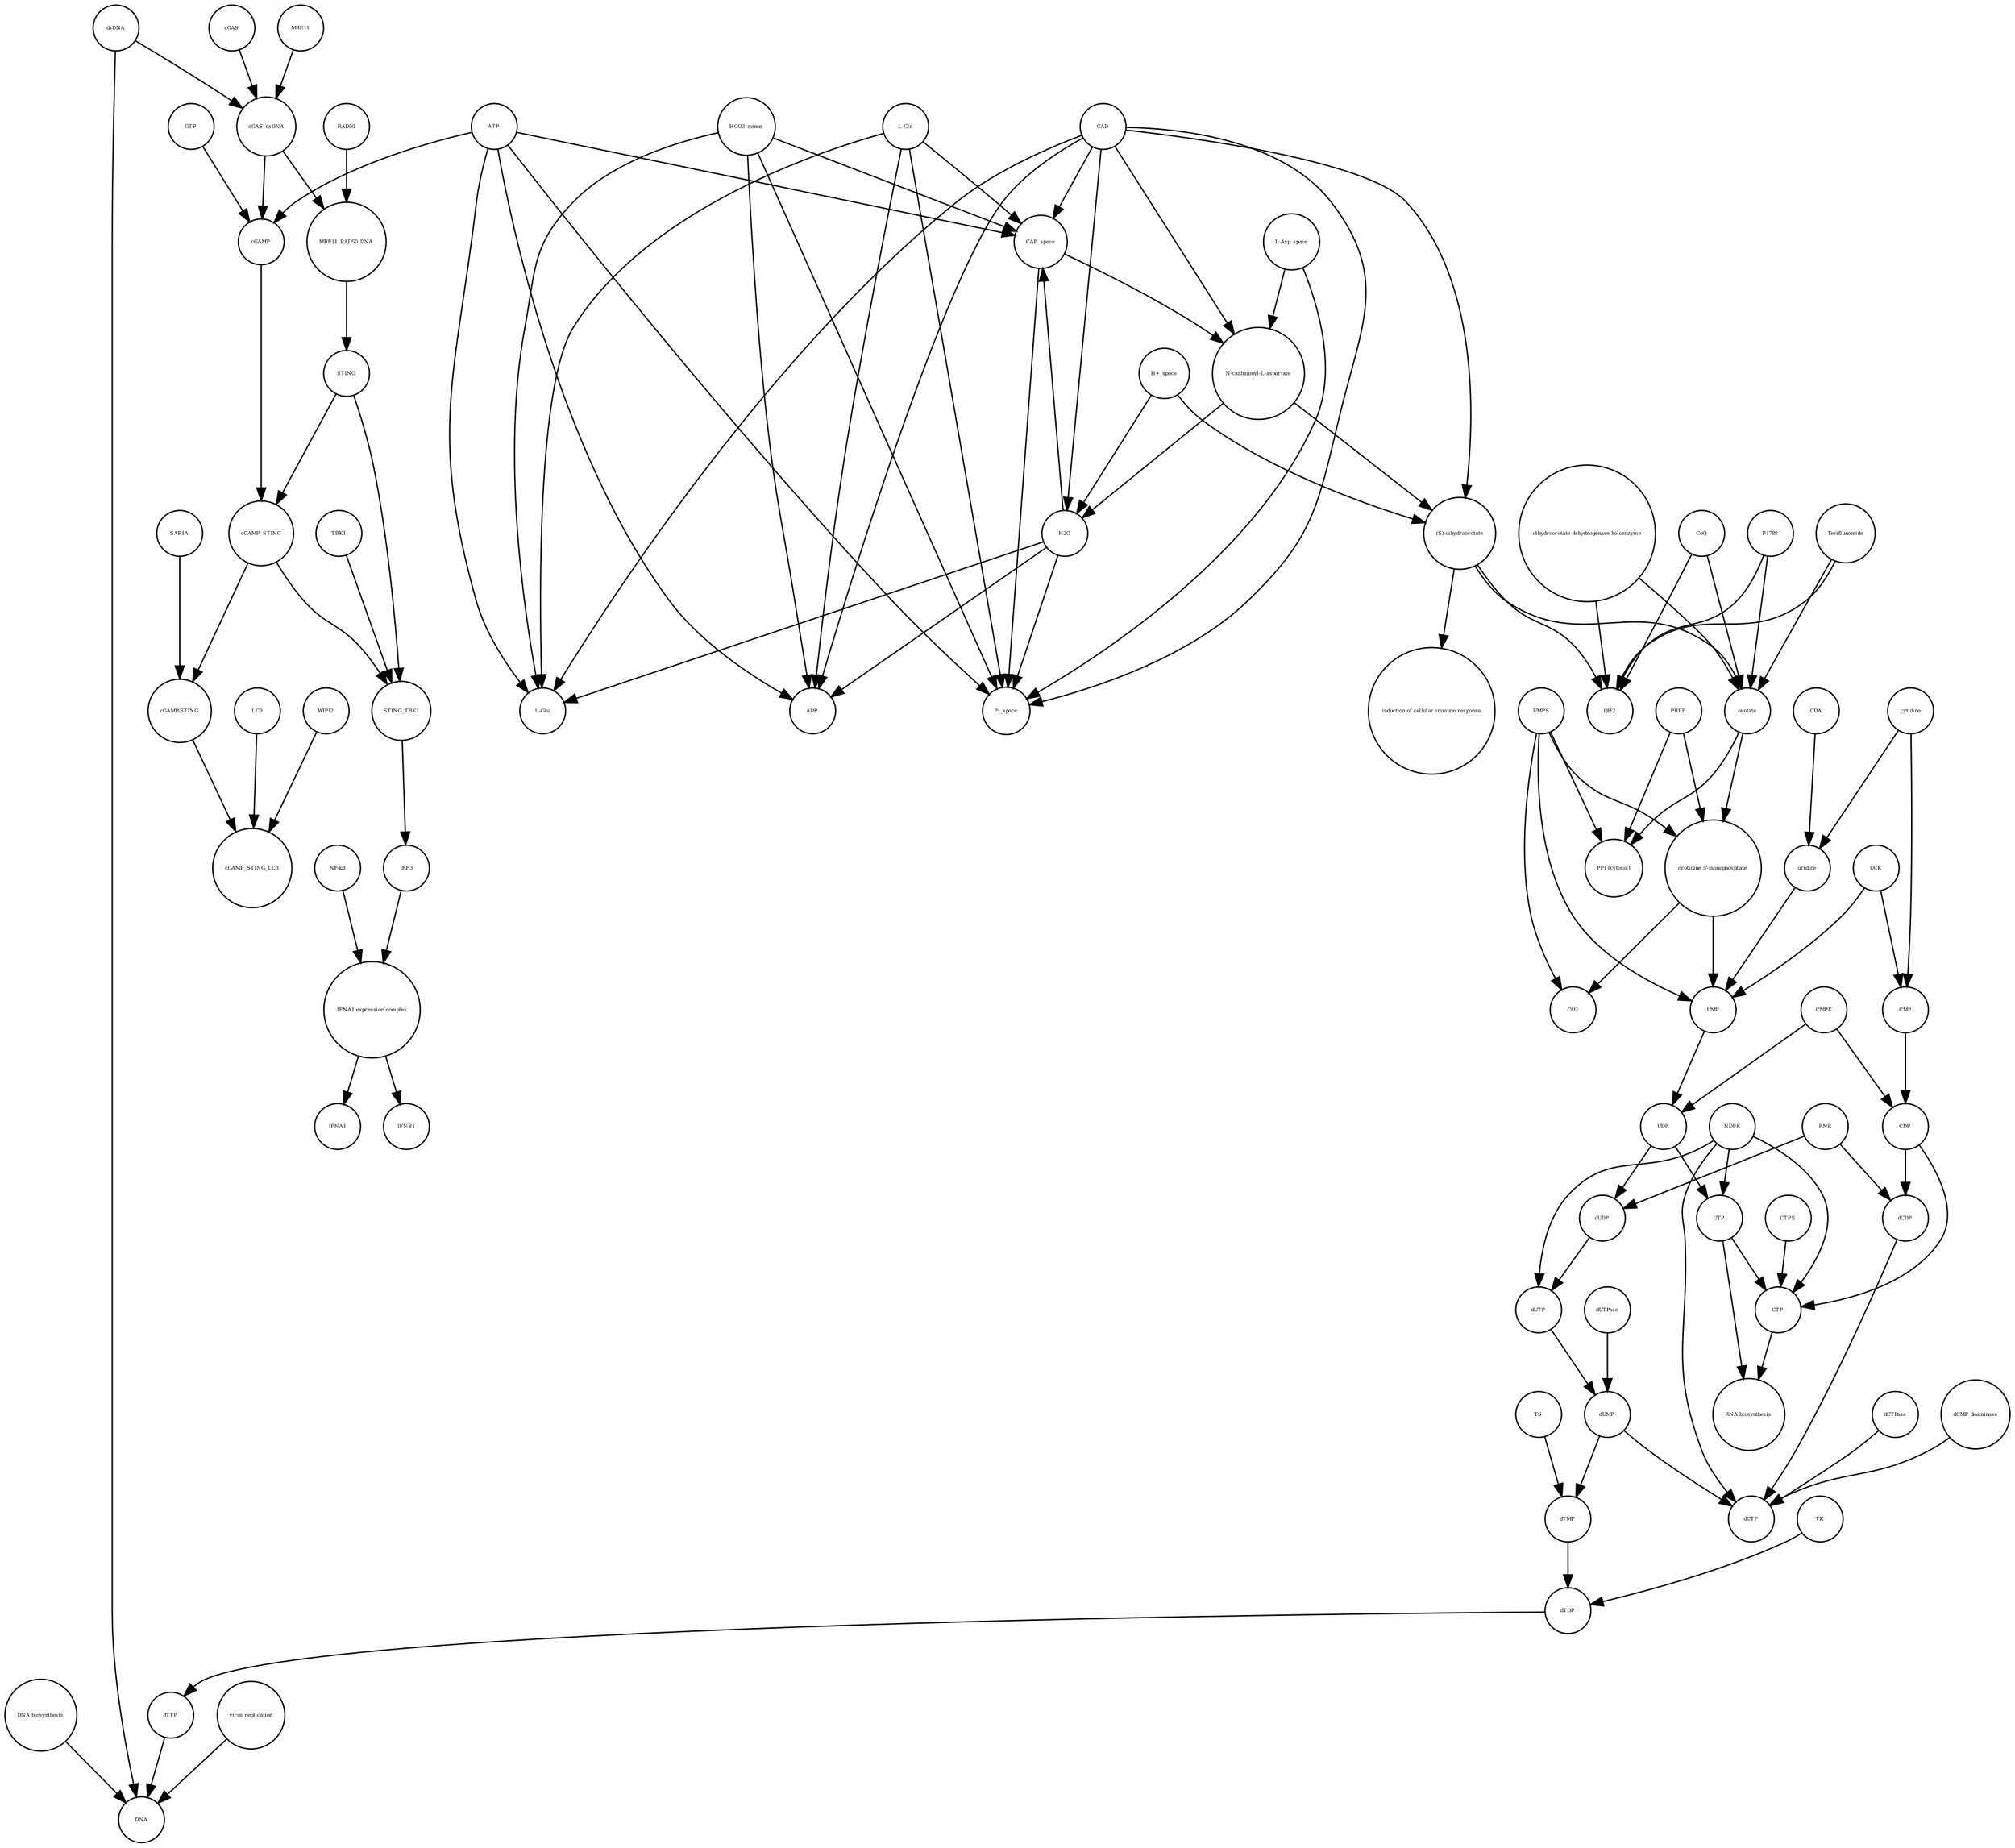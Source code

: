 strict digraph  {
UTP [annotation="", bipartite=0, cls="simple chemical", fontsize=4, label=UTP, shape=circle];
"RNA biosynthesis" [annotation="urn_miriam_obo.go_GO%3A0032774", bipartite=0, cls=phenotype, fontsize=4, label="RNA biosynthesis", shape=circle];
CTP [annotation="", bipartite=0, cls="simple chemical", fontsize=4, label=CTP, shape=circle];
"(S)-dihydroorotate" [annotation="", bipartite=0, cls="simple chemical", fontsize=4, label="(S)-dihydroorotate", shape=circle];
"induction of cellular immune response" [annotation="", bipartite=0, cls=phenotype, fontsize=4, label="induction of cellular immune response", shape=circle];
dTMP [annotation="", bipartite=0, cls="simple chemical", fontsize=4, label=dTMP, shape=circle];
MRE11_RAD50_DNA [annotation="", bipartite=0, cls=complex, fontsize=4, label=MRE11_RAD50_DNA, shape=circle];
UDP [annotation="", bipartite=0, cls="simple chemical", fontsize=4, label=UDP, shape=circle];
CMPK [annotation="", bipartite=0, cls=macromolecule, fontsize=4, label=CMPK, shape=circle];
"IFNA1 expression complex" [annotation="", bipartite=0, cls=complex, fontsize=4, label="IFNA1 expression complex", shape=circle];
uridine [annotation="", bipartite=0, cls="simple chemical", fontsize=4, label=uridine, shape=circle];
RAD50 [annotation="", bipartite=0, cls="macromolecule multimer", fontsize=4, label=RAD50, shape=circle];
H2O [annotation="", bipartite=0, cls="simple chemical", fontsize=4, label=H2O, shape=circle];
LC3 [annotation="", bipartite=0, cls=macromolecule, fontsize=4, label=LC3, shape=circle];
P1788 [annotation="", bipartite=0, cls="simple chemical", fontsize=4, label=P1788, shape=circle];
HCO3_minus [annotation="", bipartite=0, cls="simple chemical", fontsize=4, label=HCO3_minus, shape=circle];
dUDP [annotation="", bipartite=0, cls="simple chemical", fontsize=4, label=dUDP, shape=circle];
dUMP [annotation="", bipartite=0, cls="simple chemical", fontsize=4, label=dUMP, shape=circle];
cGAMP_STING [annotation="", bipartite=0, cls=complex, fontsize=4, label=cGAMP_STING, shape=circle];
MRE11 [annotation="", bipartite=0, cls="macromolecule multimer", fontsize=4, label=MRE11, shape=circle];
WIPI2 [annotation="", bipartite=0, cls=macromolecule, fontsize=4, label=WIPI2, shape=circle];
DNA [annotation="", bipartite=0, cls="nucleic acid feature", fontsize=4, label=DNA, shape=circle];
IFNB1 [annotation="", bipartite=0, cls="nucleic acid feature", fontsize=4, label=IFNB1, shape=circle];
"DNA biosynthesis" [annotation="urn_miriam_obo.go_GO%3A0071897", bipartite=0, cls=phenotype, fontsize=4, label="DNA biosynthesis", shape=circle];
"cGAMP-STING" [annotation="", bipartite=0, cls=complex, fontsize=4, label="cGAMP-STING", shape=circle];
GTP [annotation="", bipartite=0, cls="simple chemical", fontsize=4, label=GTP, shape=circle];
"PPi [cytosol]" [annotation="", bipartite=0, cls="simple chemical", fontsize=4, label="PPi [cytosol]", shape=circle];
QH2 [annotation="", bipartite=0, cls="simple chemical", fontsize=4, label=QH2, shape=circle];
RNR [annotation="", bipartite=0, cls=macromolecule, fontsize=4, label=RNR, shape=circle];
"N-carbamoyl-L-aspartate" [annotation="", bipartite=0, cls="simple chemical", fontsize=4, label="N-carbamoyl-L-aspartate", shape=circle];
IRF3 [annotation="", bipartite=0, cls="macromolecule multimer", fontsize=4, label=IRF3, shape=circle];
Teriflunomide [annotation="", bipartite=0, cls="simple chemical", fontsize=4, label=Teriflunomide, shape=circle];
UMPS [annotation="", bipartite=0, cls="macromolecule multimer", fontsize=4, label=UMPS, shape=circle];
STING_TBK1 [annotation="", bipartite=0, cls=complex, fontsize=4, label=STING_TBK1, shape=circle];
cytidine [annotation="", bipartite=0, cls="simple chemical", fontsize=4, label=cytidine, shape=circle];
SAR1A [annotation="", bipartite=0, cls=macromolecule, fontsize=4, label=SAR1A, shape=circle];
dTDP [annotation="", bipartite=0, cls="simple chemical", fontsize=4, label=dTDP, shape=circle];
"orotidine 5'-monophosphate" [annotation="", bipartite=0, cls="simple chemical", fontsize=4, label="orotidine 5'-monophosphate", shape=circle];
CAD [annotation="", bipartite=0, cls=macromolecule, fontsize=4, label=CAD, shape=circle];
orotate [annotation="", bipartite=0, cls="simple chemical", fontsize=4, label=orotate, shape=circle];
dsDNA [annotation="", bipartite=0, cls="simple chemical", fontsize=4, label=dsDNA, shape=circle];
ATP [annotation="", bipartite=0, cls="simple chemical", fontsize=4, label=ATP, shape=circle];
CDP [annotation="", bipartite=0, cls="simple chemical", fontsize=4, label=CDP, shape=circle];
"L-Gln" [annotation="", bipartite=0, cls="simple chemical", fontsize=4, label="L-Gln", shape=circle];
dCTPase [annotation="", bipartite=0, cls=macromolecule, fontsize=4, label=dCTPase, shape=circle];
cGAS [annotation="", bipartite=0, cls=macromolecule, fontsize=4, label=cGAS, shape=circle];
"dihydroorotate dehydrogenase holoenzyme" [annotation="", bipartite=0, cls="simple chemical", fontsize=4, label="dihydroorotate dehydrogenase holoenzyme", shape=circle];
"dCMP deaminase" [annotation="", bipartite=0, cls=macromolecule, fontsize=4, label="dCMP deaminase", shape=circle];
CDA [annotation="", bipartite=0, cls=macromolecule, fontsize=4, label=CDA, shape=circle];
TK [annotation="", bipartite=0, cls=macromolecule, fontsize=4, label=TK, shape=circle];
CTPS [annotation="", bipartite=0, cls=macromolecule, fontsize=4, label=CTPS, shape=circle];
"L-Glu" [annotation="", bipartite=0, cls="simple chemical", fontsize=4, label="L-Glu", shape=circle];
dTTP [annotation="", bipartite=0, cls="simple chemical", fontsize=4, label=dTTP, shape=circle];
NDPK [annotation="", bipartite=0, cls=macromolecule, fontsize=4, label=NDPK, shape=circle];
STING [annotation="", bipartite=0, cls="macromolecule multimer", fontsize=4, label=STING, shape=circle];
CMP [annotation="", bipartite=0, cls="simple chemical", fontsize=4, label=CMP, shape=circle];
TS [annotation="", bipartite=0, cls=macromolecule, fontsize=4, label=TS, shape=circle];
cGAMP [annotation="", bipartite=0, cls="simple chemical", fontsize=4, label=cGAMP, shape=circle];
dUTP [annotation="", bipartite=0, cls="simple chemical", fontsize=4, label=dUTP, shape=circle];
"L-Asp_space" [annotation="", bipartite=0, cls="simple chemical", fontsize=4, label="L-Asp_space", shape=circle];
CoQ [annotation="", bipartite=0, cls="simple chemical", fontsize=4, label=CoQ, shape=circle];
PRPP [annotation="", bipartite=0, cls="simple chemical", fontsize=4, label=PRPP, shape=circle];
CO2 [annotation="", bipartite=0, cls="simple chemical", fontsize=4, label=CO2, shape=circle];
IFNA1 [annotation="", bipartite=0, cls="nucleic acid feature", fontsize=4, label=IFNA1, shape=circle];
ADP [annotation="", bipartite=0, cls="simple chemical", fontsize=4, label=ADP, shape=circle];
UMP [annotation="", bipartite=0, cls="simple chemical", fontsize=4, label=UMP, shape=circle];
UCK [annotation="", bipartite=0, cls=macromolecule, fontsize=4, label=UCK, shape=circle];
dCDP [annotation="", bipartite=0, cls="simple chemical", fontsize=4, label=dCDP, shape=circle];
CAP_space [annotation="", bipartite=0, cls="simple chemical", fontsize=4, label=CAP_space, shape=circle];
TBK1 [annotation="", bipartite=0, cls=macromolecule, fontsize=4, label=TBK1, shape=circle];
cGAMP_STING_LC3 [annotation="", bipartite=0, cls=complex, fontsize=4, label=cGAMP_STING_LC3, shape=circle];
"virus replication" [annotation="", bipartite=0, cls=phenotype, fontsize=4, label="virus replication", shape=circle];
cGAS_dsDNA [annotation="", bipartite=0, cls=complex, fontsize=4, label=cGAS_dsDNA, shape=circle];
dCTP [annotation="", bipartite=0, cls="simple chemical", fontsize=4, label=dCTP, shape=circle];
Pi_space [annotation="", bipartite=0, cls="simple chemical", fontsize=4, label=Pi_space, shape=circle];
"NF-kB" [annotation="", bipartite=0, cls=complex, fontsize=4, label="NF-kB", shape=circle];
dUTPase [annotation="", bipartite=0, cls=macromolecule, fontsize=4, label=dUTPase, shape=circle];
"H+_space" [annotation="", bipartite=0, cls="simple chemical", fontsize=4, label="H+_space", shape=circle];
UTP -> "RNA biosynthesis"  [annotation="", interaction_type="necessary stimulation"];
UTP -> CTP  [annotation="", interaction_type=production];
CTP -> "RNA biosynthesis"  [annotation="", interaction_type="necessary stimulation"];
"(S)-dihydroorotate" -> "induction of cellular immune response"  [annotation="", interaction_type="necessary stimulation"];
"(S)-dihydroorotate" -> orotate  [annotation="", interaction_type=production];
"(S)-dihydroorotate" -> QH2  [annotation="", interaction_type=production];
dTMP -> dTDP  [annotation="", interaction_type=production];
MRE11_RAD50_DNA -> STING  [annotation="", interaction_type=catalysis];
UDP -> dUDP  [annotation="", interaction_type=production];
UDP -> UTP  [annotation="", interaction_type=production];
CMPK -> UDP  [annotation="", interaction_type=catalysis];
CMPK -> CDP  [annotation="", interaction_type=catalysis];
"IFNA1 expression complex" -> IFNB1  [annotation="", interaction_type=stimulation];
"IFNA1 expression complex" -> IFNA1  [annotation="", interaction_type=stimulation];
uridine -> UMP  [annotation="", interaction_type=production];
RAD50 -> MRE11_RAD50_DNA  [annotation="", interaction_type=production];
H2O -> Pi_space  [annotation="", interaction_type=production];
H2O -> "L-Glu"  [annotation="", interaction_type=production];
H2O -> CAP_space  [annotation="", interaction_type=production];
H2O -> ADP  [annotation="", interaction_type=production];
LC3 -> cGAMP_STING_LC3  [annotation="", interaction_type=production];
P1788 -> orotate  [annotation=urn_miriam_reactome_REACT_1698, interaction_type=inhibition];
P1788 -> QH2  [annotation=urn_miriam_reactome_REACT_1698, interaction_type=inhibition];
HCO3_minus -> Pi_space  [annotation="", interaction_type=production];
HCO3_minus -> "L-Glu"  [annotation="", interaction_type=production];
HCO3_minus -> CAP_space  [annotation="", interaction_type=production];
HCO3_minus -> ADP  [annotation="", interaction_type=production];
dUDP -> dUTP  [annotation="", interaction_type=production];
dUMP -> dCTP  [annotation="", interaction_type=production];
dUMP -> dTMP  [annotation="", interaction_type=production];
cGAMP_STING -> STING_TBK1  [annotation="", interaction_type=production];
cGAMP_STING -> "cGAMP-STING"  [annotation="", interaction_type=production];
MRE11 -> cGAS_dsDNA  [annotation="", interaction_type=production];
WIPI2 -> cGAMP_STING_LC3  [annotation="", interaction_type=catalysis];
"DNA biosynthesis" -> DNA  [annotation="", interaction_type=catalysis];
"cGAMP-STING" -> cGAMP_STING_LC3  [annotation="", interaction_type=production];
GTP -> cGAMP  [annotation="", interaction_type=production];
RNR -> dCDP  [annotation="", interaction_type=catalysis];
RNR -> dUDP  [annotation="", interaction_type=catalysis];
"N-carbamoyl-L-aspartate" -> H2O  [annotation="", interaction_type=production];
"N-carbamoyl-L-aspartate" -> "(S)-dihydroorotate"  [annotation="", interaction_type=production];
IRF3 -> "IFNA1 expression complex"  [annotation="", interaction_type=production];
Teriflunomide -> orotate  [annotation=urn_miriam_reactome_REACT_1698, interaction_type=inhibition];
Teriflunomide -> QH2  [annotation=urn_miriam_reactome_REACT_1698, interaction_type=inhibition];
UMPS -> UMP  [annotation=urn_miriam_reactome_REACT_1698, interaction_type=catalysis];
UMPS -> CO2  [annotation=urn_miriam_reactome_REACT_1698, interaction_type=catalysis];
UMPS -> "orotidine 5'-monophosphate"  [annotation=urn_miriam_reactome_REACT_1698, interaction_type=catalysis];
UMPS -> "PPi [cytosol]"  [annotation=urn_miriam_reactome_REACT_1698, interaction_type=catalysis];
STING_TBK1 -> IRF3  [annotation="", interaction_type=catalysis];
cytidine -> CMP  [annotation="", interaction_type=production];
cytidine -> uridine  [annotation="", interaction_type=production];
SAR1A -> "cGAMP-STING"  [annotation="", interaction_type=catalysis];
dTDP -> dTTP  [annotation="", interaction_type=production];
"orotidine 5'-monophosphate" -> UMP  [annotation="", interaction_type=production];
"orotidine 5'-monophosphate" -> CO2  [annotation="", interaction_type=production];
CAD -> "(S)-dihydroorotate"  [annotation=urn_miriam_reactome_REACT_1698, interaction_type=catalysis];
CAD -> H2O  [annotation=urn_miriam_reactome_REACT_1698, interaction_type=catalysis];
CAD -> ADP  [annotation=urn_miriam_reactome_REACT_1698, interaction_type=catalysis];
CAD -> CAP_space  [annotation=urn_miriam_reactome_REACT_1698, interaction_type=catalysis];
CAD -> "L-Glu"  [annotation=urn_miriam_reactome_REACT_1698, interaction_type=catalysis];
CAD -> Pi_space  [annotation=urn_miriam_reactome_REACT_1698, interaction_type=catalysis];
CAD -> "N-carbamoyl-L-aspartate"  [annotation=urn_miriam_reactome_REACT_1698, interaction_type=catalysis];
orotate -> "orotidine 5'-monophosphate"  [annotation="", interaction_type=production];
orotate -> "PPi [cytosol]"  [annotation="", interaction_type=production];
dsDNA -> cGAS_dsDNA  [annotation="", interaction_type=production];
dsDNA -> DNA  [annotation="", interaction_type=production];
ATP -> ADP  [annotation="", interaction_type=production];
ATP -> CAP_space  [annotation="", interaction_type=production];
ATP -> "L-Glu"  [annotation="", interaction_type=production];
ATP -> Pi_space  [annotation="", interaction_type=production];
ATP -> cGAMP  [annotation="", interaction_type=production];
CDP -> dCDP  [annotation="", interaction_type=production];
CDP -> CTP  [annotation="", interaction_type=production];
"L-Gln" -> Pi_space  [annotation="", interaction_type=production];
"L-Gln" -> "L-Glu"  [annotation="", interaction_type=production];
"L-Gln" -> CAP_space  [annotation="", interaction_type=production];
"L-Gln" -> ADP  [annotation="", interaction_type=production];
dCTPase -> dCTP  [annotation="", interaction_type=catalysis];
cGAS -> cGAS_dsDNA  [annotation="", interaction_type=production];
"dihydroorotate dehydrogenase holoenzyme" -> orotate  [annotation=urn_miriam_reactome_REACT_1698, interaction_type=catalysis];
"dihydroorotate dehydrogenase holoenzyme" -> QH2  [annotation=urn_miriam_reactome_REACT_1698, interaction_type=catalysis];
"dCMP deaminase" -> dCTP  [annotation="", interaction_type=catalysis];
CDA -> uridine  [annotation="", interaction_type=catalysis];
TK -> dTDP  [annotation="", interaction_type=catalysis];
CTPS -> CTP  [annotation="", interaction_type=catalysis];
dTTP -> DNA  [annotation="", interaction_type=production];
NDPK -> CTP  [annotation="", interaction_type=catalysis];
NDPK -> dUTP  [annotation="", interaction_type=catalysis];
NDPK -> dCTP  [annotation="", interaction_type=catalysis];
NDPK -> UTP  [annotation="", interaction_type=catalysis];
STING -> cGAMP_STING  [annotation="", interaction_type=production];
STING -> STING_TBK1  [annotation="", interaction_type=production];
CMP -> CDP  [annotation="", interaction_type=production];
TS -> dTMP  [annotation="", interaction_type=catalysis];
cGAMP -> cGAMP_STING  [annotation="", interaction_type=production];
dUTP -> dUMP  [annotation="", interaction_type=production];
"L-Asp_space" -> Pi_space  [annotation="", interaction_type=production];
"L-Asp_space" -> "N-carbamoyl-L-aspartate"  [annotation="", interaction_type=production];
CoQ -> orotate  [annotation="", interaction_type=production];
CoQ -> QH2  [annotation="", interaction_type=production];
PRPP -> "orotidine 5'-monophosphate"  [annotation="", interaction_type=production];
PRPP -> "PPi [cytosol]"  [annotation="", interaction_type=production];
UMP -> UDP  [annotation="", interaction_type=production];
UCK -> CMP  [annotation="", interaction_type=catalysis];
UCK -> UMP  [annotation="", interaction_type=catalysis];
dCDP -> dCTP  [annotation="", interaction_type=production];
CAP_space -> Pi_space  [annotation="", interaction_type=production];
CAP_space -> "N-carbamoyl-L-aspartate"  [annotation="", interaction_type=production];
TBK1 -> STING_TBK1  [annotation="", interaction_type=production];
"virus replication" -> DNA  [annotation="", interaction_type=inhibition];
cGAS_dsDNA -> MRE11_RAD50_DNA  [annotation="", interaction_type=production];
cGAS_dsDNA -> cGAMP  [annotation="", interaction_type=catalysis];
"NF-kB" -> "IFNA1 expression complex"  [annotation="", interaction_type=production];
dUTPase -> dUMP  [annotation="", interaction_type=catalysis];
"H+_space" -> H2O  [annotation="", interaction_type=production];
"H+_space" -> "(S)-dihydroorotate"  [annotation="", interaction_type=production];
}
